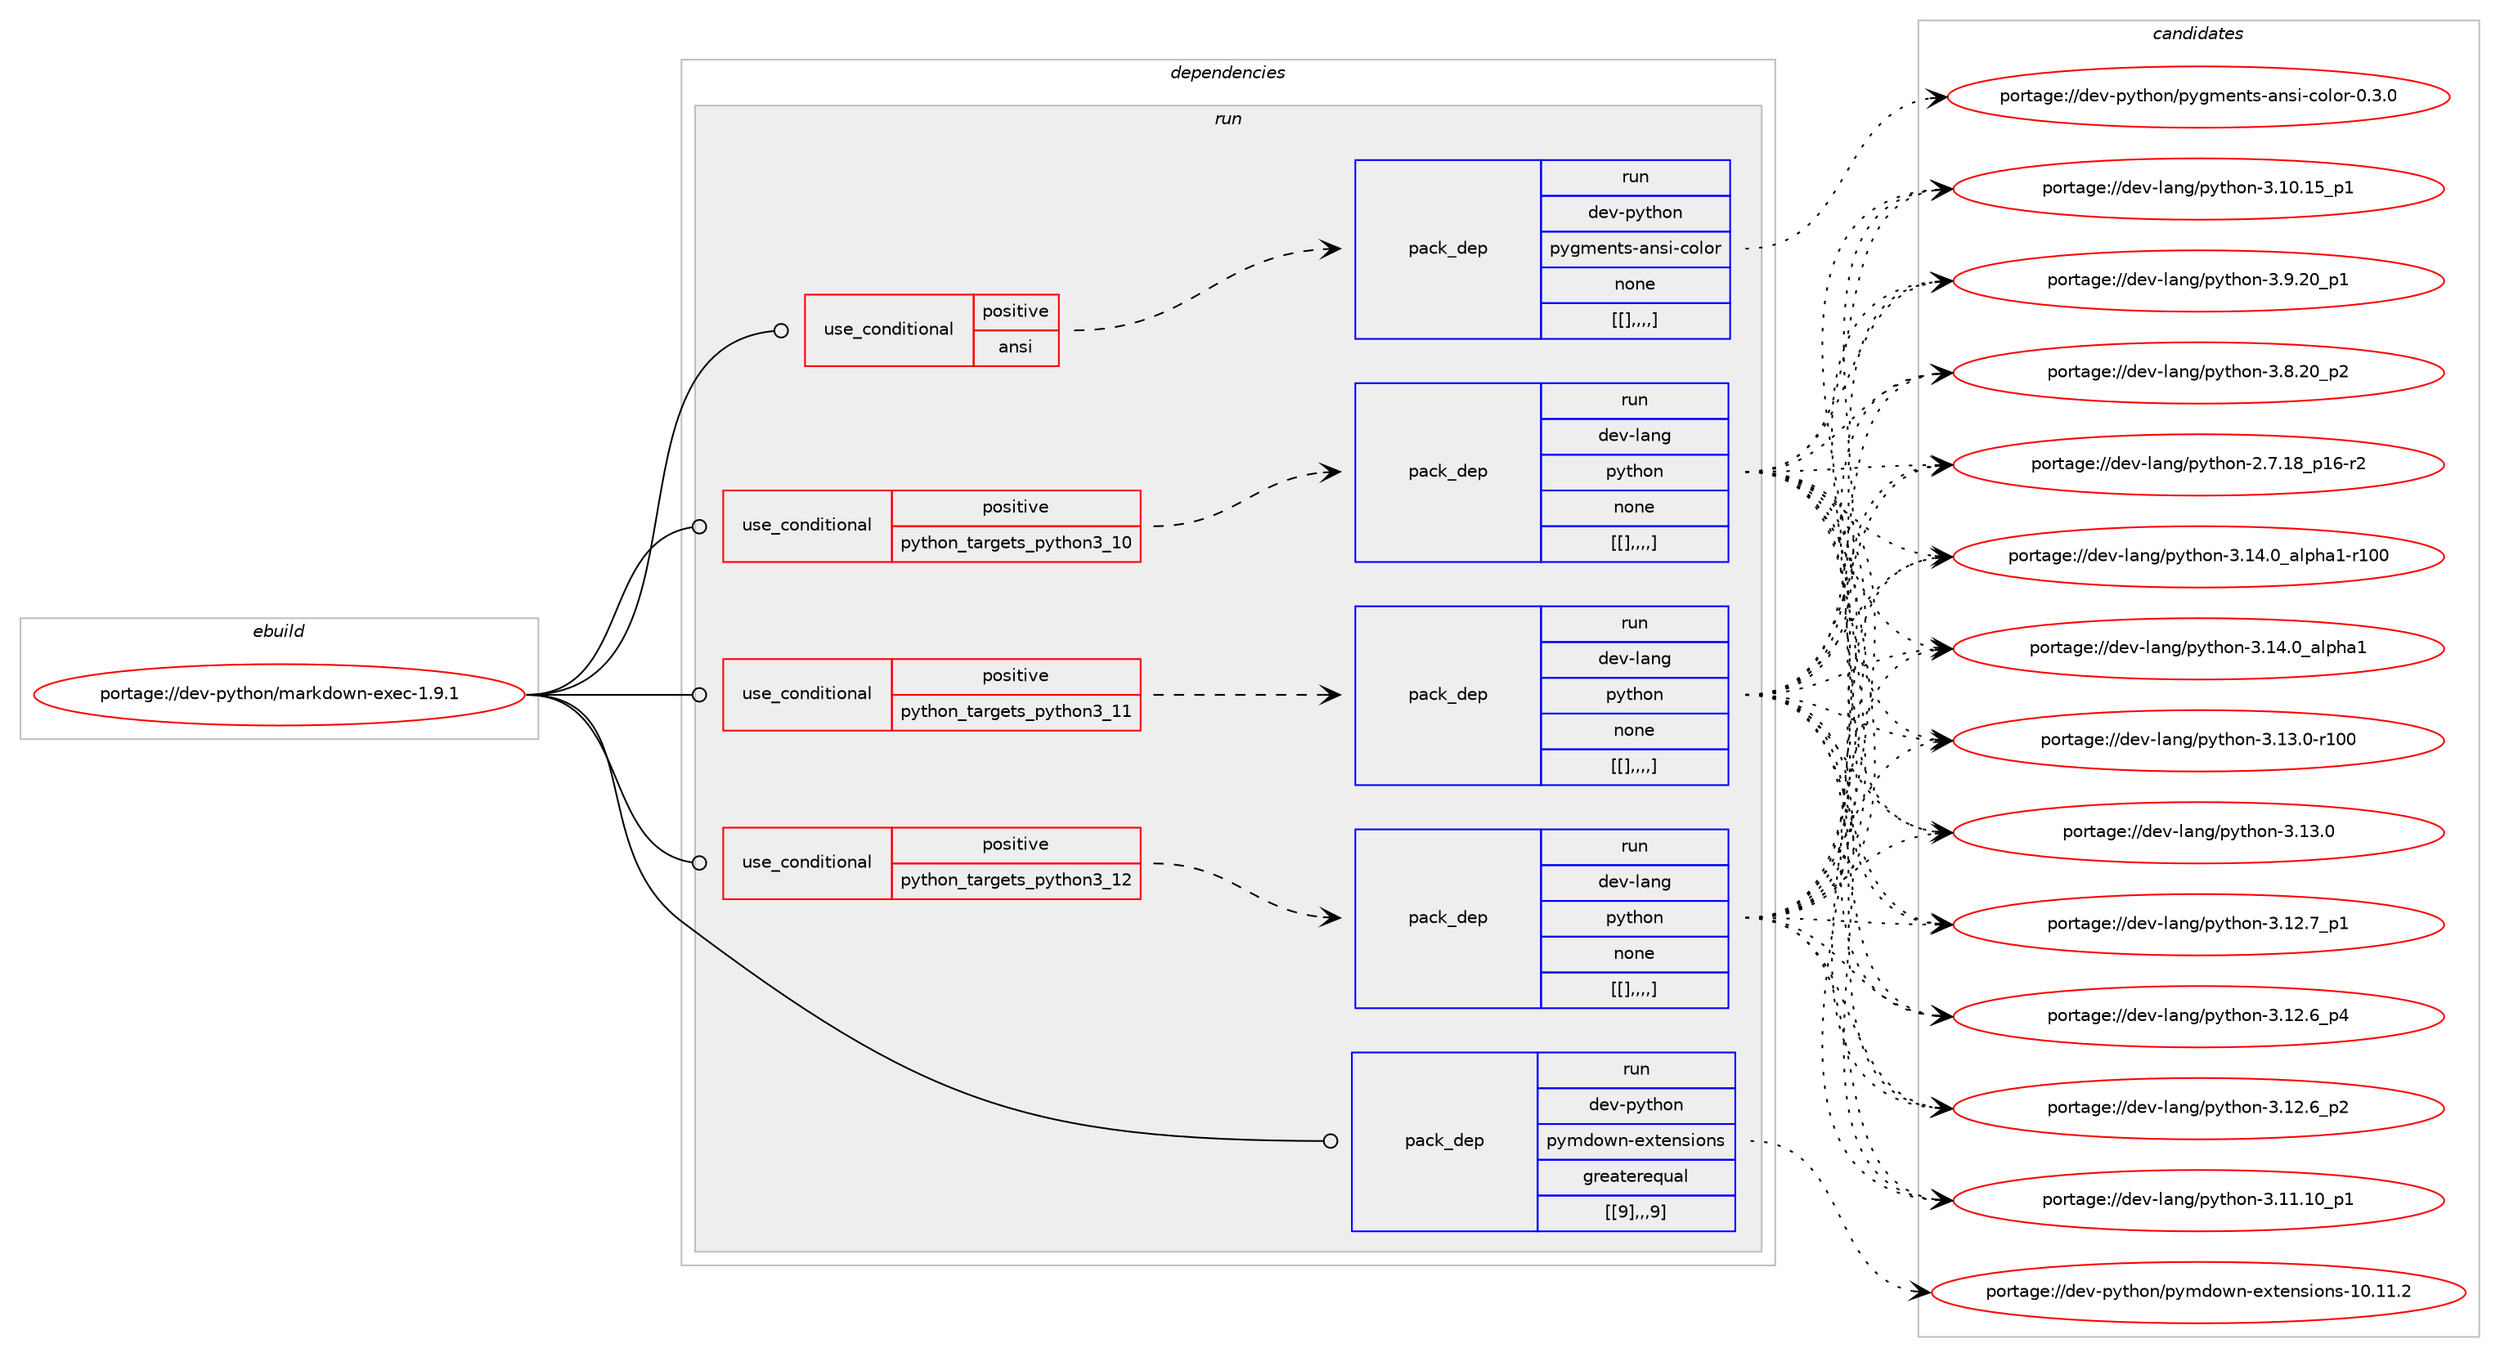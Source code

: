 digraph prolog {

# *************
# Graph options
# *************

newrank=true;
concentrate=true;
compound=true;
graph [rankdir=LR,fontname=Helvetica,fontsize=10,ranksep=1.5];#, ranksep=2.5, nodesep=0.2];
edge  [arrowhead=vee];
node  [fontname=Helvetica,fontsize=10];

# **********
# The ebuild
# **********

subgraph cluster_leftcol {
color=gray;
label=<<i>ebuild</i>>;
id [label="portage://dev-python/markdown-exec-1.9.1", color=red, width=4, href="../dev-python/markdown-exec-1.9.1.svg"];
}

# ****************
# The dependencies
# ****************

subgraph cluster_midcol {
color=gray;
label=<<i>dependencies</i>>;
subgraph cluster_compile {
fillcolor="#eeeeee";
style=filled;
label=<<i>compile</i>>;
}
subgraph cluster_compileandrun {
fillcolor="#eeeeee";
style=filled;
label=<<i>compile and run</i>>;
}
subgraph cluster_run {
fillcolor="#eeeeee";
style=filled;
label=<<i>run</i>>;
subgraph cond36903 {
dependency156565 [label=<<TABLE BORDER="0" CELLBORDER="1" CELLSPACING="0" CELLPADDING="4"><TR><TD ROWSPAN="3" CELLPADDING="10">use_conditional</TD></TR><TR><TD>positive</TD></TR><TR><TD>ansi</TD></TR></TABLE>>, shape=none, color=red];
subgraph pack118335 {
dependency156567 [label=<<TABLE BORDER="0" CELLBORDER="1" CELLSPACING="0" CELLPADDING="4" WIDTH="220"><TR><TD ROWSPAN="6" CELLPADDING="30">pack_dep</TD></TR><TR><TD WIDTH="110">run</TD></TR><TR><TD>dev-python</TD></TR><TR><TD>pygments-ansi-color</TD></TR><TR><TD>none</TD></TR><TR><TD>[[],,,,]</TD></TR></TABLE>>, shape=none, color=blue];
}
dependency156565:e -> dependency156567:w [weight=20,style="dashed",arrowhead="vee"];
}
id:e -> dependency156565:w [weight=20,style="solid",arrowhead="odot"];
subgraph cond36915 {
dependency156595 [label=<<TABLE BORDER="0" CELLBORDER="1" CELLSPACING="0" CELLPADDING="4"><TR><TD ROWSPAN="3" CELLPADDING="10">use_conditional</TD></TR><TR><TD>positive</TD></TR><TR><TD>python_targets_python3_10</TD></TR></TABLE>>, shape=none, color=red];
subgraph pack118354 {
dependency156604 [label=<<TABLE BORDER="0" CELLBORDER="1" CELLSPACING="0" CELLPADDING="4" WIDTH="220"><TR><TD ROWSPAN="6" CELLPADDING="30">pack_dep</TD></TR><TR><TD WIDTH="110">run</TD></TR><TR><TD>dev-lang</TD></TR><TR><TD>python</TD></TR><TR><TD>none</TD></TR><TR><TD>[[],,,,]</TD></TR></TABLE>>, shape=none, color=blue];
}
dependency156595:e -> dependency156604:w [weight=20,style="dashed",arrowhead="vee"];
}
id:e -> dependency156595:w [weight=20,style="solid",arrowhead="odot"];
subgraph cond36931 {
dependency156624 [label=<<TABLE BORDER="0" CELLBORDER="1" CELLSPACING="0" CELLPADDING="4"><TR><TD ROWSPAN="3" CELLPADDING="10">use_conditional</TD></TR><TR><TD>positive</TD></TR><TR><TD>python_targets_python3_11</TD></TR></TABLE>>, shape=none, color=red];
subgraph pack118370 {
dependency156632 [label=<<TABLE BORDER="0" CELLBORDER="1" CELLSPACING="0" CELLPADDING="4" WIDTH="220"><TR><TD ROWSPAN="6" CELLPADDING="30">pack_dep</TD></TR><TR><TD WIDTH="110">run</TD></TR><TR><TD>dev-lang</TD></TR><TR><TD>python</TD></TR><TR><TD>none</TD></TR><TR><TD>[[],,,,]</TD></TR></TABLE>>, shape=none, color=blue];
}
dependency156624:e -> dependency156632:w [weight=20,style="dashed",arrowhead="vee"];
}
id:e -> dependency156624:w [weight=20,style="solid",arrowhead="odot"];
subgraph cond36940 {
dependency156644 [label=<<TABLE BORDER="0" CELLBORDER="1" CELLSPACING="0" CELLPADDING="4"><TR><TD ROWSPAN="3" CELLPADDING="10">use_conditional</TD></TR><TR><TD>positive</TD></TR><TR><TD>python_targets_python3_12</TD></TR></TABLE>>, shape=none, color=red];
subgraph pack118378 {
dependency156695 [label=<<TABLE BORDER="0" CELLBORDER="1" CELLSPACING="0" CELLPADDING="4" WIDTH="220"><TR><TD ROWSPAN="6" CELLPADDING="30">pack_dep</TD></TR><TR><TD WIDTH="110">run</TD></TR><TR><TD>dev-lang</TD></TR><TR><TD>python</TD></TR><TR><TD>none</TD></TR><TR><TD>[[],,,,]</TD></TR></TABLE>>, shape=none, color=blue];
}
dependency156644:e -> dependency156695:w [weight=20,style="dashed",arrowhead="vee"];
}
id:e -> dependency156644:w [weight=20,style="solid",arrowhead="odot"];
subgraph pack118409 {
dependency156703 [label=<<TABLE BORDER="0" CELLBORDER="1" CELLSPACING="0" CELLPADDING="4" WIDTH="220"><TR><TD ROWSPAN="6" CELLPADDING="30">pack_dep</TD></TR><TR><TD WIDTH="110">run</TD></TR><TR><TD>dev-python</TD></TR><TR><TD>pymdown-extensions</TD></TR><TR><TD>greaterequal</TD></TR><TR><TD>[[9],,,9]</TD></TR></TABLE>>, shape=none, color=blue];
}
id:e -> dependency156703:w [weight=20,style="solid",arrowhead="odot"];
}
}

# **************
# The candidates
# **************

subgraph cluster_choices {
rank=same;
color=gray;
label=<<i>candidates</i>>;

subgraph choice118331 {
color=black;
nodesep=1;
choice100101118451121211161041111104711212110310910111011611545971101151054599111108111114454846514648 [label="portage://dev-python/pygments-ansi-color-0.3.0", color=red, width=4,href="../dev-python/pygments-ansi-color-0.3.0.svg"];
dependency156567:e -> choice100101118451121211161041111104711212110310910111011611545971101151054599111108111114454846514648:w [style=dotted,weight="100"];
}
subgraph choice118333 {
color=black;
nodesep=1;
choice100101118451089711010347112121116104111110455146495246489597108112104974945114494848 [label="portage://dev-lang/python-3.14.0_alpha1-r100", color=red, width=4,href="../dev-lang/python-3.14.0_alpha1-r100.svg"];
choice1001011184510897110103471121211161041111104551464952464895971081121049749 [label="portage://dev-lang/python-3.14.0_alpha1", color=red, width=4,href="../dev-lang/python-3.14.0_alpha1.svg"];
choice1001011184510897110103471121211161041111104551464951464845114494848 [label="portage://dev-lang/python-3.13.0-r100", color=red, width=4,href="../dev-lang/python-3.13.0-r100.svg"];
choice10010111845108971101034711212111610411111045514649514648 [label="portage://dev-lang/python-3.13.0", color=red, width=4,href="../dev-lang/python-3.13.0.svg"];
choice100101118451089711010347112121116104111110455146495046559511249 [label="portage://dev-lang/python-3.12.7_p1", color=red, width=4,href="../dev-lang/python-3.12.7_p1.svg"];
choice100101118451089711010347112121116104111110455146495046549511252 [label="portage://dev-lang/python-3.12.6_p4", color=red, width=4,href="../dev-lang/python-3.12.6_p4.svg"];
choice100101118451089711010347112121116104111110455146495046549511250 [label="portage://dev-lang/python-3.12.6_p2", color=red, width=4,href="../dev-lang/python-3.12.6_p2.svg"];
choice10010111845108971101034711212111610411111045514649494649489511249 [label="portage://dev-lang/python-3.11.10_p1", color=red, width=4,href="../dev-lang/python-3.11.10_p1.svg"];
choice10010111845108971101034711212111610411111045514649484649539511249 [label="portage://dev-lang/python-3.10.15_p1", color=red, width=4,href="../dev-lang/python-3.10.15_p1.svg"];
choice100101118451089711010347112121116104111110455146574650489511249 [label="portage://dev-lang/python-3.9.20_p1", color=red, width=4,href="../dev-lang/python-3.9.20_p1.svg"];
choice100101118451089711010347112121116104111110455146564650489511250 [label="portage://dev-lang/python-3.8.20_p2", color=red, width=4,href="../dev-lang/python-3.8.20_p2.svg"];
choice100101118451089711010347112121116104111110455046554649569511249544511450 [label="portage://dev-lang/python-2.7.18_p16-r2", color=red, width=4,href="../dev-lang/python-2.7.18_p16-r2.svg"];
dependency156604:e -> choice100101118451089711010347112121116104111110455146495246489597108112104974945114494848:w [style=dotted,weight="100"];
dependency156604:e -> choice1001011184510897110103471121211161041111104551464952464895971081121049749:w [style=dotted,weight="100"];
dependency156604:e -> choice1001011184510897110103471121211161041111104551464951464845114494848:w [style=dotted,weight="100"];
dependency156604:e -> choice10010111845108971101034711212111610411111045514649514648:w [style=dotted,weight="100"];
dependency156604:e -> choice100101118451089711010347112121116104111110455146495046559511249:w [style=dotted,weight="100"];
dependency156604:e -> choice100101118451089711010347112121116104111110455146495046549511252:w [style=dotted,weight="100"];
dependency156604:e -> choice100101118451089711010347112121116104111110455146495046549511250:w [style=dotted,weight="100"];
dependency156604:e -> choice10010111845108971101034711212111610411111045514649494649489511249:w [style=dotted,weight="100"];
dependency156604:e -> choice10010111845108971101034711212111610411111045514649484649539511249:w [style=dotted,weight="100"];
dependency156604:e -> choice100101118451089711010347112121116104111110455146574650489511249:w [style=dotted,weight="100"];
dependency156604:e -> choice100101118451089711010347112121116104111110455146564650489511250:w [style=dotted,weight="100"];
dependency156604:e -> choice100101118451089711010347112121116104111110455046554649569511249544511450:w [style=dotted,weight="100"];
}
subgraph choice118347 {
color=black;
nodesep=1;
choice100101118451089711010347112121116104111110455146495246489597108112104974945114494848 [label="portage://dev-lang/python-3.14.0_alpha1-r100", color=red, width=4,href="../dev-lang/python-3.14.0_alpha1-r100.svg"];
choice1001011184510897110103471121211161041111104551464952464895971081121049749 [label="portage://dev-lang/python-3.14.0_alpha1", color=red, width=4,href="../dev-lang/python-3.14.0_alpha1.svg"];
choice1001011184510897110103471121211161041111104551464951464845114494848 [label="portage://dev-lang/python-3.13.0-r100", color=red, width=4,href="../dev-lang/python-3.13.0-r100.svg"];
choice10010111845108971101034711212111610411111045514649514648 [label="portage://dev-lang/python-3.13.0", color=red, width=4,href="../dev-lang/python-3.13.0.svg"];
choice100101118451089711010347112121116104111110455146495046559511249 [label="portage://dev-lang/python-3.12.7_p1", color=red, width=4,href="../dev-lang/python-3.12.7_p1.svg"];
choice100101118451089711010347112121116104111110455146495046549511252 [label="portage://dev-lang/python-3.12.6_p4", color=red, width=4,href="../dev-lang/python-3.12.6_p4.svg"];
choice100101118451089711010347112121116104111110455146495046549511250 [label="portage://dev-lang/python-3.12.6_p2", color=red, width=4,href="../dev-lang/python-3.12.6_p2.svg"];
choice10010111845108971101034711212111610411111045514649494649489511249 [label="portage://dev-lang/python-3.11.10_p1", color=red, width=4,href="../dev-lang/python-3.11.10_p1.svg"];
choice10010111845108971101034711212111610411111045514649484649539511249 [label="portage://dev-lang/python-3.10.15_p1", color=red, width=4,href="../dev-lang/python-3.10.15_p1.svg"];
choice100101118451089711010347112121116104111110455146574650489511249 [label="portage://dev-lang/python-3.9.20_p1", color=red, width=4,href="../dev-lang/python-3.9.20_p1.svg"];
choice100101118451089711010347112121116104111110455146564650489511250 [label="portage://dev-lang/python-3.8.20_p2", color=red, width=4,href="../dev-lang/python-3.8.20_p2.svg"];
choice100101118451089711010347112121116104111110455046554649569511249544511450 [label="portage://dev-lang/python-2.7.18_p16-r2", color=red, width=4,href="../dev-lang/python-2.7.18_p16-r2.svg"];
dependency156632:e -> choice100101118451089711010347112121116104111110455146495246489597108112104974945114494848:w [style=dotted,weight="100"];
dependency156632:e -> choice1001011184510897110103471121211161041111104551464952464895971081121049749:w [style=dotted,weight="100"];
dependency156632:e -> choice1001011184510897110103471121211161041111104551464951464845114494848:w [style=dotted,weight="100"];
dependency156632:e -> choice10010111845108971101034711212111610411111045514649514648:w [style=dotted,weight="100"];
dependency156632:e -> choice100101118451089711010347112121116104111110455146495046559511249:w [style=dotted,weight="100"];
dependency156632:e -> choice100101118451089711010347112121116104111110455146495046549511252:w [style=dotted,weight="100"];
dependency156632:e -> choice100101118451089711010347112121116104111110455146495046549511250:w [style=dotted,weight="100"];
dependency156632:e -> choice10010111845108971101034711212111610411111045514649494649489511249:w [style=dotted,weight="100"];
dependency156632:e -> choice10010111845108971101034711212111610411111045514649484649539511249:w [style=dotted,weight="100"];
dependency156632:e -> choice100101118451089711010347112121116104111110455146574650489511249:w [style=dotted,weight="100"];
dependency156632:e -> choice100101118451089711010347112121116104111110455146564650489511250:w [style=dotted,weight="100"];
dependency156632:e -> choice100101118451089711010347112121116104111110455046554649569511249544511450:w [style=dotted,weight="100"];
}
subgraph choice118358 {
color=black;
nodesep=1;
choice100101118451089711010347112121116104111110455146495246489597108112104974945114494848 [label="portage://dev-lang/python-3.14.0_alpha1-r100", color=red, width=4,href="../dev-lang/python-3.14.0_alpha1-r100.svg"];
choice1001011184510897110103471121211161041111104551464952464895971081121049749 [label="portage://dev-lang/python-3.14.0_alpha1", color=red, width=4,href="../dev-lang/python-3.14.0_alpha1.svg"];
choice1001011184510897110103471121211161041111104551464951464845114494848 [label="portage://dev-lang/python-3.13.0-r100", color=red, width=4,href="../dev-lang/python-3.13.0-r100.svg"];
choice10010111845108971101034711212111610411111045514649514648 [label="portage://dev-lang/python-3.13.0", color=red, width=4,href="../dev-lang/python-3.13.0.svg"];
choice100101118451089711010347112121116104111110455146495046559511249 [label="portage://dev-lang/python-3.12.7_p1", color=red, width=4,href="../dev-lang/python-3.12.7_p1.svg"];
choice100101118451089711010347112121116104111110455146495046549511252 [label="portage://dev-lang/python-3.12.6_p4", color=red, width=4,href="../dev-lang/python-3.12.6_p4.svg"];
choice100101118451089711010347112121116104111110455146495046549511250 [label="portage://dev-lang/python-3.12.6_p2", color=red, width=4,href="../dev-lang/python-3.12.6_p2.svg"];
choice10010111845108971101034711212111610411111045514649494649489511249 [label="portage://dev-lang/python-3.11.10_p1", color=red, width=4,href="../dev-lang/python-3.11.10_p1.svg"];
choice10010111845108971101034711212111610411111045514649484649539511249 [label="portage://dev-lang/python-3.10.15_p1", color=red, width=4,href="../dev-lang/python-3.10.15_p1.svg"];
choice100101118451089711010347112121116104111110455146574650489511249 [label="portage://dev-lang/python-3.9.20_p1", color=red, width=4,href="../dev-lang/python-3.9.20_p1.svg"];
choice100101118451089711010347112121116104111110455146564650489511250 [label="portage://dev-lang/python-3.8.20_p2", color=red, width=4,href="../dev-lang/python-3.8.20_p2.svg"];
choice100101118451089711010347112121116104111110455046554649569511249544511450 [label="portage://dev-lang/python-2.7.18_p16-r2", color=red, width=4,href="../dev-lang/python-2.7.18_p16-r2.svg"];
dependency156695:e -> choice100101118451089711010347112121116104111110455146495246489597108112104974945114494848:w [style=dotted,weight="100"];
dependency156695:e -> choice1001011184510897110103471121211161041111104551464952464895971081121049749:w [style=dotted,weight="100"];
dependency156695:e -> choice1001011184510897110103471121211161041111104551464951464845114494848:w [style=dotted,weight="100"];
dependency156695:e -> choice10010111845108971101034711212111610411111045514649514648:w [style=dotted,weight="100"];
dependency156695:e -> choice100101118451089711010347112121116104111110455146495046559511249:w [style=dotted,weight="100"];
dependency156695:e -> choice100101118451089711010347112121116104111110455146495046549511252:w [style=dotted,weight="100"];
dependency156695:e -> choice100101118451089711010347112121116104111110455146495046549511250:w [style=dotted,weight="100"];
dependency156695:e -> choice10010111845108971101034711212111610411111045514649494649489511249:w [style=dotted,weight="100"];
dependency156695:e -> choice10010111845108971101034711212111610411111045514649484649539511249:w [style=dotted,weight="100"];
dependency156695:e -> choice100101118451089711010347112121116104111110455146574650489511249:w [style=dotted,weight="100"];
dependency156695:e -> choice100101118451089711010347112121116104111110455146564650489511250:w [style=dotted,weight="100"];
dependency156695:e -> choice100101118451089711010347112121116104111110455046554649569511249544511450:w [style=dotted,weight="100"];
}
subgraph choice118362 {
color=black;
nodesep=1;
choice1001011184511212111610411111047112121109100111119110451011201161011101151051111101154549484649494650 [label="portage://dev-python/pymdown-extensions-10.11.2", color=red, width=4,href="../dev-python/pymdown-extensions-10.11.2.svg"];
dependency156703:e -> choice1001011184511212111610411111047112121109100111119110451011201161011101151051111101154549484649494650:w [style=dotted,weight="100"];
}
}

}
